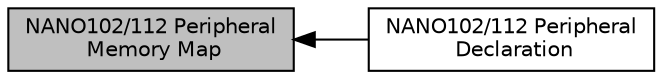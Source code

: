 digraph "NANO102/112 Peripheral Memory Map"
{
  edge [fontname="Helvetica",fontsize="10",labelfontname="Helvetica",labelfontsize="10"];
  node [fontname="Helvetica",fontsize="10",shape=box];
  rankdir=LR;
  Node2 [label="NANO102/112 Peripheral\l Declaration",height=0.2,width=0.4,color="black", fillcolor="white", style="filled",URL="$da/d2d/group___n_a_n_o1_x2___p_e_r_i_p_h_e_r_a_l___d_e_c_l_a_r_a_t_i_o_n.html",tooltip=" "];
  Node1 [label="NANO102/112 Peripheral\l Memory Map",height=0.2,width=0.4,color="black", fillcolor="grey75", style="filled", fontcolor="black",tooltip=" "];
  Node1->Node2 [shape=plaintext, dir="back", style="solid"];
}
